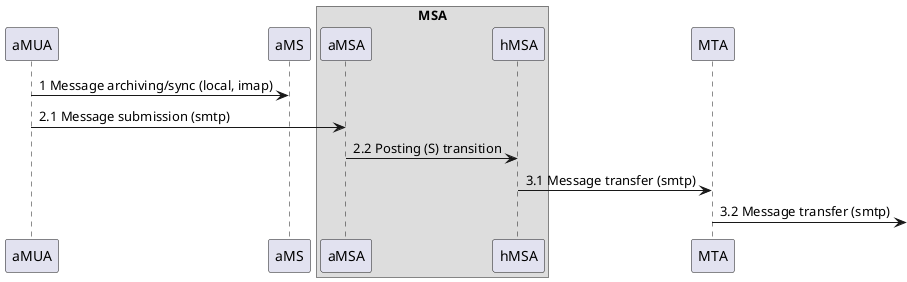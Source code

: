 @startuml Internet Mail Architecture (rfc5598), message flow part I.

/'
Message
Message User Agent (MUA)
    Author MUA (aMUA)
    Recipient MUA (rMUA)
Message Submission Agent (MSA)
    Author-focused MSA functions (aMSA)
    MHS-focused MSA functions (hMSA)
Message Transfer Agent (MTA)
Message Delivery Agent (MDA)
    Recipient-focused MDA functions (rMDA)
    MHS-focused MDA functions (hMDA)
Message Store (MS)
    Author MS (aMS)
    Recipient MS (rMS)
    User Agent MS (uMS)
'/

'ADMD I. (foo.com)
participant "aMUA" as aMUA /'MUA, uMS optional'/
participant "aMS" as aMS /'Author MS'/
box "MSA"
participant "aMSA" as aMSA /'Author-focused MSA'/
participant "hMSA" as hMSA /'MHS-focused MSA'/
end box
participant "MTA" as MTA /'MTA'/

aMUA -> aMS : 1 Message archiving/sync (local, imap)
aMUA -> aMSA : 2.1 Message submission (smtp)
aMSA -> hMSA : 2.2 Posting (S) transition
hMSA -> MTA : 3.1 Message transfer (smtp)
MTA ->] : 3.2 Message transfer (smtp)

@enduml
